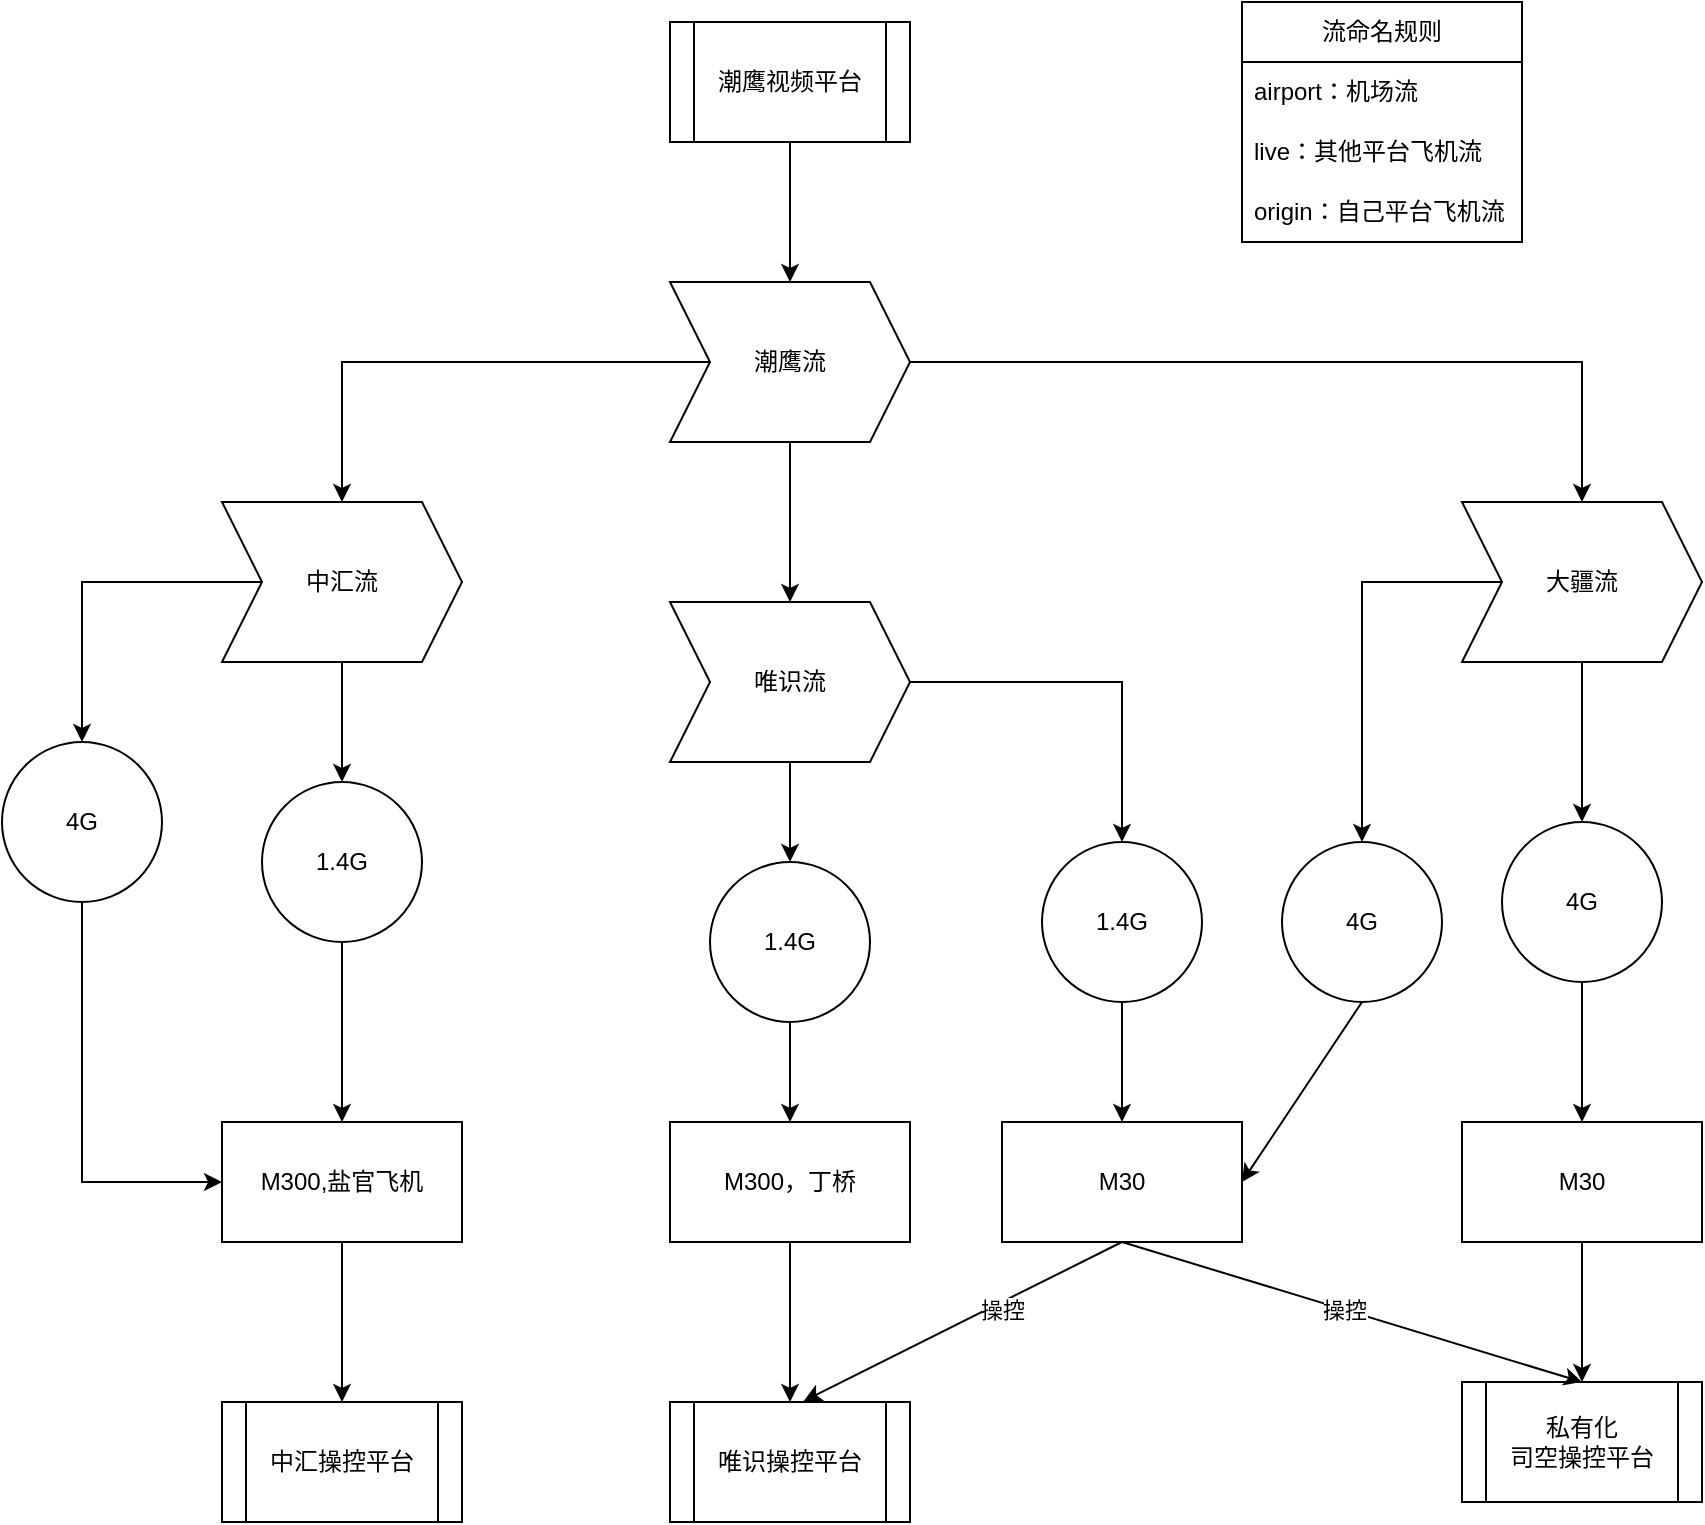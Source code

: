 <mxfile version="24.7.4">
  <diagram name="第 1 页" id="E0H0ATBrhwGegzQFuOhN">
    <mxGraphModel dx="1434" dy="772" grid="1" gridSize="10" guides="1" tooltips="1" connect="1" arrows="1" fold="1" page="1" pageScale="1" pageWidth="827" pageHeight="1169" math="0" shadow="0">
      <root>
        <mxCell id="0" />
        <mxCell id="1" parent="0" />
        <mxCell id="cWLhDgDuP5fxQfQq8TEG-3" value="" style="edgeStyle=orthogonalEdgeStyle;rounded=0;orthogonalLoop=1;jettySize=auto;html=1;" edge="1" parent="1" source="cWLhDgDuP5fxQfQq8TEG-1" target="cWLhDgDuP5fxQfQq8TEG-2">
          <mxGeometry relative="1" as="geometry" />
        </mxCell>
        <mxCell id="cWLhDgDuP5fxQfQq8TEG-1" value="潮鹰视频平台" style="shape=process;whiteSpace=wrap;html=1;backgroundOutline=1;" vertex="1" parent="1">
          <mxGeometry x="354" y="50" width="120" height="60" as="geometry" />
        </mxCell>
        <mxCell id="cWLhDgDuP5fxQfQq8TEG-5" value="" style="edgeStyle=orthogonalEdgeStyle;rounded=0;orthogonalLoop=1;jettySize=auto;html=1;" edge="1" parent="1" source="cWLhDgDuP5fxQfQq8TEG-2" target="cWLhDgDuP5fxQfQq8TEG-4">
          <mxGeometry relative="1" as="geometry" />
        </mxCell>
        <mxCell id="cWLhDgDuP5fxQfQq8TEG-7" value="" style="edgeStyle=orthogonalEdgeStyle;rounded=0;orthogonalLoop=1;jettySize=auto;html=1;" edge="1" parent="1" source="cWLhDgDuP5fxQfQq8TEG-2" target="cWLhDgDuP5fxQfQq8TEG-6">
          <mxGeometry relative="1" as="geometry" />
        </mxCell>
        <mxCell id="cWLhDgDuP5fxQfQq8TEG-9" value="" style="edgeStyle=orthogonalEdgeStyle;rounded=0;orthogonalLoop=1;jettySize=auto;html=1;" edge="1" parent="1" source="cWLhDgDuP5fxQfQq8TEG-2" target="cWLhDgDuP5fxQfQq8TEG-8">
          <mxGeometry relative="1" as="geometry" />
        </mxCell>
        <mxCell id="cWLhDgDuP5fxQfQq8TEG-2" value="潮鹰流" style="shape=step;perimeter=stepPerimeter;whiteSpace=wrap;html=1;fixedSize=1;" vertex="1" parent="1">
          <mxGeometry x="354" y="180" width="120" height="80" as="geometry" />
        </mxCell>
        <mxCell id="cWLhDgDuP5fxQfQq8TEG-15" value="" style="edgeStyle=orthogonalEdgeStyle;rounded=0;orthogonalLoop=1;jettySize=auto;html=1;" edge="1" parent="1" source="cWLhDgDuP5fxQfQq8TEG-4" target="cWLhDgDuP5fxQfQq8TEG-14">
          <mxGeometry relative="1" as="geometry" />
        </mxCell>
        <mxCell id="cWLhDgDuP5fxQfQq8TEG-17" value="" style="edgeStyle=orthogonalEdgeStyle;rounded=0;orthogonalLoop=1;jettySize=auto;html=1;" edge="1" parent="1" source="cWLhDgDuP5fxQfQq8TEG-4" target="cWLhDgDuP5fxQfQq8TEG-16">
          <mxGeometry relative="1" as="geometry" />
        </mxCell>
        <mxCell id="cWLhDgDuP5fxQfQq8TEG-4" value="中汇流" style="shape=step;perimeter=stepPerimeter;whiteSpace=wrap;html=1;fixedSize=1;" vertex="1" parent="1">
          <mxGeometry x="130" y="290" width="120" height="80" as="geometry" />
        </mxCell>
        <mxCell id="cWLhDgDuP5fxQfQq8TEG-28" value="" style="edgeStyle=orthogonalEdgeStyle;rounded=0;orthogonalLoop=1;jettySize=auto;html=1;" edge="1" parent="1" source="cWLhDgDuP5fxQfQq8TEG-6" target="cWLhDgDuP5fxQfQq8TEG-27">
          <mxGeometry relative="1" as="geometry" />
        </mxCell>
        <mxCell id="cWLhDgDuP5fxQfQq8TEG-36" value="" style="edgeStyle=orthogonalEdgeStyle;rounded=0;orthogonalLoop=1;jettySize=auto;html=1;" edge="1" parent="1" source="cWLhDgDuP5fxQfQq8TEG-6" target="cWLhDgDuP5fxQfQq8TEG-35">
          <mxGeometry relative="1" as="geometry" />
        </mxCell>
        <mxCell id="cWLhDgDuP5fxQfQq8TEG-6" value="唯识流" style="shape=step;perimeter=stepPerimeter;whiteSpace=wrap;html=1;fixedSize=1;" vertex="1" parent="1">
          <mxGeometry x="354" y="340" width="120" height="80" as="geometry" />
        </mxCell>
        <mxCell id="cWLhDgDuP5fxQfQq8TEG-44" value="" style="edgeStyle=orthogonalEdgeStyle;rounded=0;orthogonalLoop=1;jettySize=auto;html=1;" edge="1" parent="1" source="cWLhDgDuP5fxQfQq8TEG-8" target="cWLhDgDuP5fxQfQq8TEG-43">
          <mxGeometry relative="1" as="geometry" />
        </mxCell>
        <mxCell id="cWLhDgDuP5fxQfQq8TEG-54" value="" style="edgeStyle=orthogonalEdgeStyle;rounded=0;orthogonalLoop=1;jettySize=auto;html=1;" edge="1" parent="1" source="cWLhDgDuP5fxQfQq8TEG-8" target="cWLhDgDuP5fxQfQq8TEG-53">
          <mxGeometry relative="1" as="geometry" />
        </mxCell>
        <mxCell id="cWLhDgDuP5fxQfQq8TEG-8" value="大疆流" style="shape=step;perimeter=stepPerimeter;whiteSpace=wrap;html=1;fixedSize=1;" vertex="1" parent="1">
          <mxGeometry x="750" y="290" width="120" height="80" as="geometry" />
        </mxCell>
        <mxCell id="cWLhDgDuP5fxQfQq8TEG-10" value="流命名规则" style="swimlane;fontStyle=0;childLayout=stackLayout;horizontal=1;startSize=30;horizontalStack=0;resizeParent=1;resizeParentMax=0;resizeLast=0;collapsible=1;marginBottom=0;whiteSpace=wrap;html=1;" vertex="1" parent="1">
          <mxGeometry x="640" y="40" width="140" height="120" as="geometry" />
        </mxCell>
        <mxCell id="cWLhDgDuP5fxQfQq8TEG-11" value="airport：机场流" style="text;strokeColor=none;fillColor=none;align=left;verticalAlign=middle;spacingLeft=4;spacingRight=4;overflow=hidden;points=[[0,0.5],[1,0.5]];portConstraint=eastwest;rotatable=0;whiteSpace=wrap;html=1;" vertex="1" parent="cWLhDgDuP5fxQfQq8TEG-10">
          <mxGeometry y="30" width="140" height="30" as="geometry" />
        </mxCell>
        <mxCell id="cWLhDgDuP5fxQfQq8TEG-12" value="live：其他平台飞机流" style="text;strokeColor=none;fillColor=none;align=left;verticalAlign=middle;spacingLeft=4;spacingRight=4;overflow=hidden;points=[[0,0.5],[1,0.5]];portConstraint=eastwest;rotatable=0;whiteSpace=wrap;html=1;" vertex="1" parent="cWLhDgDuP5fxQfQq8TEG-10">
          <mxGeometry y="60" width="140" height="30" as="geometry" />
        </mxCell>
        <mxCell id="cWLhDgDuP5fxQfQq8TEG-13" value="origin：自己平台飞机流" style="text;strokeColor=none;fillColor=none;align=left;verticalAlign=middle;spacingLeft=4;spacingRight=4;overflow=hidden;points=[[0,0.5],[1,0.5]];portConstraint=eastwest;rotatable=0;whiteSpace=wrap;html=1;" vertex="1" parent="cWLhDgDuP5fxQfQq8TEG-10">
          <mxGeometry y="90" width="140" height="30" as="geometry" />
        </mxCell>
        <mxCell id="cWLhDgDuP5fxQfQq8TEG-19" value="" style="edgeStyle=orthogonalEdgeStyle;rounded=0;orthogonalLoop=1;jettySize=auto;html=1;" edge="1" parent="1" source="cWLhDgDuP5fxQfQq8TEG-14" target="cWLhDgDuP5fxQfQq8TEG-18">
          <mxGeometry relative="1" as="geometry" />
        </mxCell>
        <mxCell id="cWLhDgDuP5fxQfQq8TEG-14" value="1.4G" style="ellipse;whiteSpace=wrap;html=1;" vertex="1" parent="1">
          <mxGeometry x="150" y="430" width="80" height="80" as="geometry" />
        </mxCell>
        <mxCell id="cWLhDgDuP5fxQfQq8TEG-24" value="" style="edgeStyle=orthogonalEdgeStyle;rounded=0;orthogonalLoop=1;jettySize=auto;html=1;entryX=0;entryY=0.5;entryDx=0;entryDy=0;exitX=0.5;exitY=1;exitDx=0;exitDy=0;" edge="1" parent="1" source="cWLhDgDuP5fxQfQq8TEG-16" target="cWLhDgDuP5fxQfQq8TEG-18">
          <mxGeometry relative="1" as="geometry" />
        </mxCell>
        <mxCell id="cWLhDgDuP5fxQfQq8TEG-16" value="4G" style="ellipse;whiteSpace=wrap;html=1;" vertex="1" parent="1">
          <mxGeometry x="20" y="410" width="80" height="80" as="geometry" />
        </mxCell>
        <mxCell id="cWLhDgDuP5fxQfQq8TEG-18" value="M300,盐官飞机" style="whiteSpace=wrap;html=1;" vertex="1" parent="1">
          <mxGeometry x="130" y="600" width="120" height="60" as="geometry" />
        </mxCell>
        <mxCell id="cWLhDgDuP5fxQfQq8TEG-25" value="中汇操控平台" style="shape=process;whiteSpace=wrap;html=1;backgroundOutline=1;" vertex="1" parent="1">
          <mxGeometry x="130" y="740" width="120" height="60" as="geometry" />
        </mxCell>
        <mxCell id="cWLhDgDuP5fxQfQq8TEG-26" value="" style="endArrow=classic;html=1;rounded=0;exitX=0.5;exitY=1;exitDx=0;exitDy=0;entryX=0.5;entryY=0;entryDx=0;entryDy=0;" edge="1" parent="1" source="cWLhDgDuP5fxQfQq8TEG-18" target="cWLhDgDuP5fxQfQq8TEG-25">
          <mxGeometry width="50" height="50" relative="1" as="geometry">
            <mxPoint x="320" y="830" as="sourcePoint" />
            <mxPoint x="370" y="780" as="targetPoint" />
          </mxGeometry>
        </mxCell>
        <mxCell id="cWLhDgDuP5fxQfQq8TEG-30" value="" style="edgeStyle=orthogonalEdgeStyle;rounded=0;orthogonalLoop=1;jettySize=auto;html=1;" edge="1" parent="1" source="cWLhDgDuP5fxQfQq8TEG-27" target="cWLhDgDuP5fxQfQq8TEG-29">
          <mxGeometry relative="1" as="geometry" />
        </mxCell>
        <mxCell id="cWLhDgDuP5fxQfQq8TEG-27" value="1.4G" style="ellipse;whiteSpace=wrap;html=1;" vertex="1" parent="1">
          <mxGeometry x="374" y="470" width="80" height="80" as="geometry" />
        </mxCell>
        <mxCell id="cWLhDgDuP5fxQfQq8TEG-29" value="M300，丁桥" style="whiteSpace=wrap;html=1;" vertex="1" parent="1">
          <mxGeometry x="354" y="600" width="120" height="60" as="geometry" />
        </mxCell>
        <mxCell id="cWLhDgDuP5fxQfQq8TEG-33" value="唯识操控平台" style="shape=process;whiteSpace=wrap;html=1;backgroundOutline=1;" vertex="1" parent="1">
          <mxGeometry x="354" y="740" width="120" height="60" as="geometry" />
        </mxCell>
        <mxCell id="cWLhDgDuP5fxQfQq8TEG-34" value="" style="endArrow=classic;html=1;rounded=0;entryX=0.5;entryY=0;entryDx=0;entryDy=0;" edge="1" parent="1" source="cWLhDgDuP5fxQfQq8TEG-29" target="cWLhDgDuP5fxQfQq8TEG-33">
          <mxGeometry width="50" height="50" relative="1" as="geometry">
            <mxPoint x="400" y="720" as="sourcePoint" />
            <mxPoint x="450" y="670" as="targetPoint" />
          </mxGeometry>
        </mxCell>
        <mxCell id="cWLhDgDuP5fxQfQq8TEG-38" value="" style="edgeStyle=orthogonalEdgeStyle;rounded=0;orthogonalLoop=1;jettySize=auto;html=1;" edge="1" parent="1" source="cWLhDgDuP5fxQfQq8TEG-35" target="cWLhDgDuP5fxQfQq8TEG-37">
          <mxGeometry relative="1" as="geometry" />
        </mxCell>
        <mxCell id="cWLhDgDuP5fxQfQq8TEG-35" value="1.4G" style="ellipse;whiteSpace=wrap;html=1;" vertex="1" parent="1">
          <mxGeometry x="540" y="460" width="80" height="80" as="geometry" />
        </mxCell>
        <mxCell id="cWLhDgDuP5fxQfQq8TEG-37" value="M30" style="whiteSpace=wrap;html=1;" vertex="1" parent="1">
          <mxGeometry x="520" y="600" width="120" height="60" as="geometry" />
        </mxCell>
        <mxCell id="cWLhDgDuP5fxQfQq8TEG-40" value="" style="endArrow=classic;html=1;rounded=0;entryX=0.557;entryY=-0.008;entryDx=0;entryDy=0;entryPerimeter=0;exitX=0.5;exitY=1;exitDx=0;exitDy=0;" edge="1" parent="1" source="cWLhDgDuP5fxQfQq8TEG-37" target="cWLhDgDuP5fxQfQq8TEG-33">
          <mxGeometry width="50" height="50" relative="1" as="geometry">
            <mxPoint x="520" y="720" as="sourcePoint" />
            <mxPoint x="570" y="670" as="targetPoint" />
          </mxGeometry>
        </mxCell>
        <mxCell id="cWLhDgDuP5fxQfQq8TEG-46" value="操控" style="edgeLabel;html=1;align=center;verticalAlign=middle;resizable=0;points=[];" vertex="1" connectable="0" parent="cWLhDgDuP5fxQfQq8TEG-40">
          <mxGeometry x="-0.228" y="3" relative="1" as="geometry">
            <mxPoint as="offset" />
          </mxGeometry>
        </mxCell>
        <mxCell id="cWLhDgDuP5fxQfQq8TEG-43" value="4G" style="ellipse;whiteSpace=wrap;html=1;" vertex="1" parent="1">
          <mxGeometry x="660" y="460" width="80" height="80" as="geometry" />
        </mxCell>
        <mxCell id="cWLhDgDuP5fxQfQq8TEG-45" value="" style="endArrow=classic;html=1;rounded=0;entryX=1;entryY=0.5;entryDx=0;entryDy=0;" edge="1" parent="1" target="cWLhDgDuP5fxQfQq8TEG-37">
          <mxGeometry width="50" height="50" relative="1" as="geometry">
            <mxPoint x="700" y="540" as="sourcePoint" />
            <mxPoint x="750" y="490" as="targetPoint" />
          </mxGeometry>
        </mxCell>
        <mxCell id="cWLhDgDuP5fxQfQq8TEG-47" value="私有化&lt;br&gt;司空操控平台" style="shape=process;whiteSpace=wrap;html=1;backgroundOutline=1;" vertex="1" parent="1">
          <mxGeometry x="750" y="730" width="120" height="60" as="geometry" />
        </mxCell>
        <mxCell id="cWLhDgDuP5fxQfQq8TEG-48" value="M30" style="whiteSpace=wrap;html=1;" vertex="1" parent="1">
          <mxGeometry x="750" y="600" width="120" height="60" as="geometry" />
        </mxCell>
        <mxCell id="cWLhDgDuP5fxQfQq8TEG-49" value="" style="endArrow=classic;html=1;rounded=0;entryX=0.5;entryY=0;entryDx=0;entryDy=0;exitX=0.5;exitY=1;exitDx=0;exitDy=0;" edge="1" parent="1" source="cWLhDgDuP5fxQfQq8TEG-53" target="cWLhDgDuP5fxQfQq8TEG-48">
          <mxGeometry width="50" height="50" relative="1" as="geometry">
            <mxPoint x="820" y="370" as="sourcePoint" />
            <mxPoint x="870" y="320" as="targetPoint" />
          </mxGeometry>
        </mxCell>
        <mxCell id="cWLhDgDuP5fxQfQq8TEG-50" value="" style="endArrow=classic;html=1;rounded=0;" edge="1" parent="1" source="cWLhDgDuP5fxQfQq8TEG-48" target="cWLhDgDuP5fxQfQq8TEG-47">
          <mxGeometry width="50" height="50" relative="1" as="geometry">
            <mxPoint x="810" y="680" as="sourcePoint" />
            <mxPoint x="860" y="630" as="targetPoint" />
          </mxGeometry>
        </mxCell>
        <mxCell id="cWLhDgDuP5fxQfQq8TEG-51" value="" style="endArrow=classic;html=1;rounded=0;entryX=0.5;entryY=0;entryDx=0;entryDy=0;exitX=0.5;exitY=1;exitDx=0;exitDy=0;" edge="1" parent="1" source="cWLhDgDuP5fxQfQq8TEG-37" target="cWLhDgDuP5fxQfQq8TEG-47">
          <mxGeometry width="50" height="50" relative="1" as="geometry">
            <mxPoint x="740" y="590" as="sourcePoint" />
            <mxPoint x="790" y="540" as="targetPoint" />
          </mxGeometry>
        </mxCell>
        <mxCell id="cWLhDgDuP5fxQfQq8TEG-52" value="操控" style="edgeLabel;html=1;align=center;verticalAlign=middle;resizable=0;points=[];" vertex="1" connectable="0" parent="cWLhDgDuP5fxQfQq8TEG-51">
          <mxGeometry x="-0.036" relative="1" as="geometry">
            <mxPoint as="offset" />
          </mxGeometry>
        </mxCell>
        <mxCell id="cWLhDgDuP5fxQfQq8TEG-53" value="4G" style="ellipse;whiteSpace=wrap;html=1;aspect=fixed;" vertex="1" parent="1">
          <mxGeometry x="770" y="450" width="80" height="80" as="geometry" />
        </mxCell>
      </root>
    </mxGraphModel>
  </diagram>
</mxfile>
